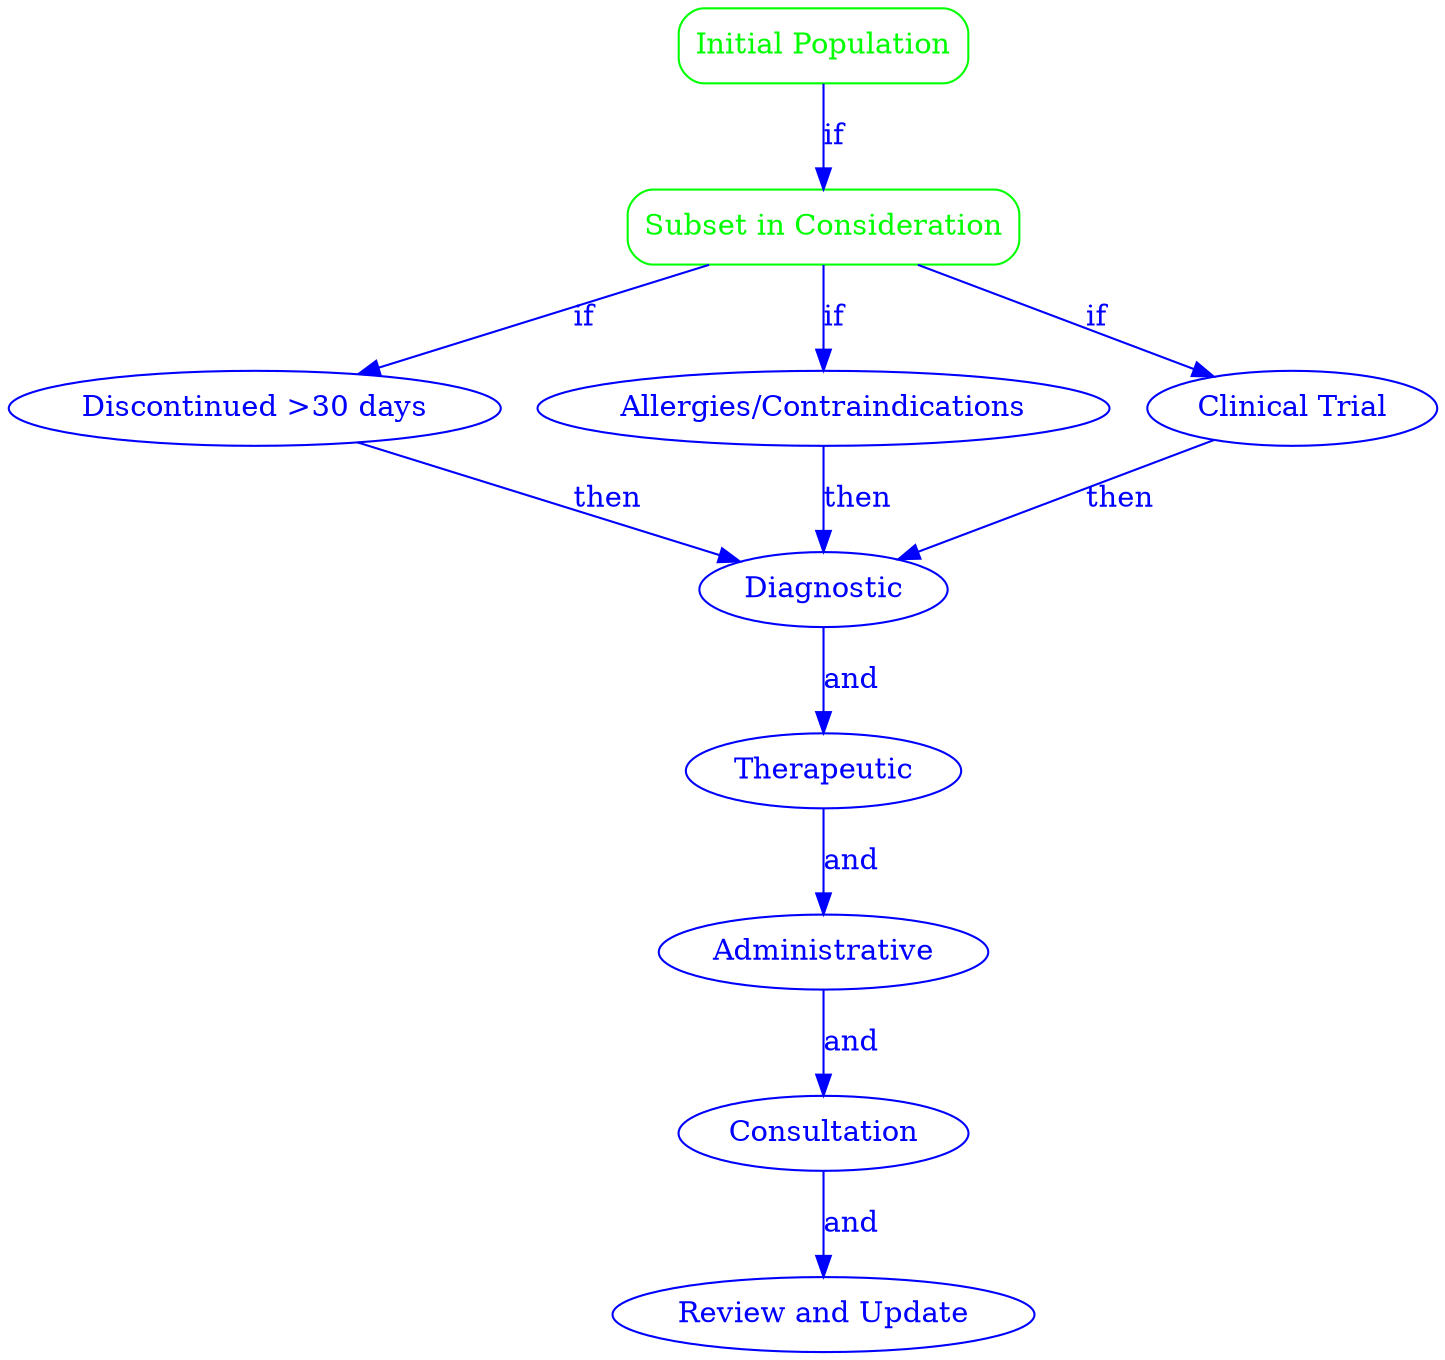 digraph Protocol {
    rankdir=TB;

    InitialPopulation [label="Initial Population", shape=box, style=rounded, color=green, fontcolor=green, comment="All patients currently receiving care within the healthcare system."];
    SubsetConsideration [label="Subset in Consideration", shape=box, style=rounded, color=green, fontcolor=green, comment="Patients within the initial population who have been prescribed GLP-1 receptor agonists."];
    Exclusion1 [label="Discontinued >30 days", shape=ellipse, color=blue, fontcolor=blue, comment="Patients who have discontinued GLP-1 medications for more than 30 days."];
    Exclusion2 [label="Allergies/Contraindications", shape=ellipse, color=blue, fontcolor=blue, comment="Patients with documented allergies or contraindications to GLP-1 medications."];
    Exclusion3 [label="Clinical Trial", shape=ellipse, color=blue, fontcolor=blue, comment="Patients currently enrolled in a clinical trial that includes a protocol for monitoring GLP-1 medication side effects."];
    Diagnostic [label="Diagnostic", shape=ellipse, color=blue, fontcolor=blue, comment="Conduct a systematic screening for side effects associated with GLP-1 medications at each patient visit."];
    Therapeutic [label="Therapeutic", shape=ellipse, color=blue, fontcolor=blue, comment="Evaluate severity of side effects and adjust medication if necessary."];
    Administrative [label="Administrative", shape=ellipse, color=blue, fontcolor=blue, comment="Document findings in EHR and schedule follow-ups."];
    Consultation [label="Consultation", shape=ellipse, color=blue, fontcolor=blue, comment="Recommend specialist consultation if severe side effects are identified."];
    ReviewUpdate [label="Review and Update", shape=ellipse, color=blue, fontcolor=blue, comment="Review the protocol annually to incorporate new evidence or changes in clinical guidelines."];

    InitialPopulation -> SubsetConsideration [label="if", color=blue, fontcolor=blue];
    SubsetConsideration -> Exclusion1 [label="if", color=blue, fontcolor=blue];
    SubsetConsideration -> Exclusion2 [label="if", color=blue, fontcolor=blue];
    SubsetConsideration -> Exclusion3 [label="if", color=blue, fontcolor=blue];
    Exclusion1 -> Diagnostic [label="then", color=blue, fontcolor=blue];
    Exclusion2 -> Diagnostic [label="then", color=blue, fontcolor=blue];
    Exclusion3 -> Diagnostic [label="then", color=blue, fontcolor=blue];
    Diagnostic -> Therapeutic [label="and", color=blue, fontcolor=blue];
    Therapeutic -> Administrative [label="and", color=blue, fontcolor=blue];
    Administrative -> Consultation [label="and", color=blue, fontcolor=blue];
    Consultation -> ReviewUpdate [label="and", color=blue, fontcolor=blue];
}